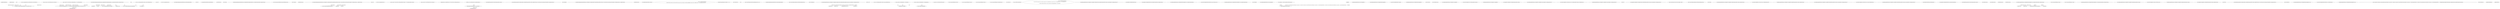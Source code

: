digraph  {
n54 [label="Hangfire.DashboardOptions", span=""];
n55 [label="Hangfire.JobStorage", span=""];
n56 [label=routes, span=""];
n57 [label=server, span=""];
n0 [cluster="Hangfire.HangfireApplicationBuilderExtensions.UseHangfireDashboard(IApplicationBuilder, string, Hangfire.DashboardOptions, Hangfire.JobStorage)", label="Entry Hangfire.HangfireApplicationBuilderExtensions.UseHangfireDashboard(IApplicationBuilder, string, Hangfire.DashboardOptions, Hangfire.JobStorage)", span="31-31"];
n1 [cluster="Hangfire.HangfireApplicationBuilderExtensions.UseHangfireDashboard(IApplicationBuilder, string, Hangfire.DashboardOptions, Hangfire.JobStorage)", label="app == null", span="37-37"];
n2 [cluster="Hangfire.HangfireApplicationBuilderExtensions.UseHangfireDashboard(IApplicationBuilder, string, Hangfire.DashboardOptions, Hangfire.JobStorage)", label="throw new ArgumentNullException(nameof(app));", span="37-37"];
n3 [cluster="Hangfire.HangfireApplicationBuilderExtensions.UseHangfireDashboard(IApplicationBuilder, string, Hangfire.DashboardOptions, Hangfire.JobStorage)", label="pathMatch == null", span="38-38"];
n4 [cluster="Hangfire.HangfireApplicationBuilderExtensions.UseHangfireDashboard(IApplicationBuilder, string, Hangfire.DashboardOptions, Hangfire.JobStorage)", label="throw new ArgumentNullException(nameof(pathMatch));", span="38-38"];
n5 [cluster="Hangfire.HangfireApplicationBuilderExtensions.UseHangfireDashboard(IApplicationBuilder, string, Hangfire.DashboardOptions, Hangfire.JobStorage)", label="Initialize(app)", span="40-40"];
n6 [cluster="Hangfire.HangfireApplicationBuilderExtensions.UseHangfireDashboard(IApplicationBuilder, string, Hangfire.DashboardOptions, Hangfire.JobStorage)", label="var services = app.ApplicationServices", span="42-42"];
n7 [cluster="Hangfire.HangfireApplicationBuilderExtensions.UseHangfireDashboard(IApplicationBuilder, string, Hangfire.DashboardOptions, Hangfire.JobStorage)", label="options = options ?? services.GetService<DashboardOptions>() ?? new DashboardOptions()", span="44-44"];
n8 [cluster="Hangfire.HangfireApplicationBuilderExtensions.UseHangfireDashboard(IApplicationBuilder, string, Hangfire.DashboardOptions, Hangfire.JobStorage)", label="storage = storage ?? services.GetRequiredService<JobStorage>()", span="45-45"];
n9 [cluster="Hangfire.HangfireApplicationBuilderExtensions.UseHangfireDashboard(IApplicationBuilder, string, Hangfire.DashboardOptions, Hangfire.JobStorage)", label="var routes = app.ApplicationServices.GetRequiredService<RouteCollection>()", span="46-46"];
n10 [cluster="Hangfire.HangfireApplicationBuilderExtensions.UseHangfireDashboard(IApplicationBuilder, string, Hangfire.DashboardOptions, Hangfire.JobStorage)", label="app.Map(new PathString(pathMatch), x => x.UseMiddleware<AspNetCoreDashboardMiddleware>(storage, options, routes))", span="48-48"];
n11 [cluster="Hangfire.HangfireApplicationBuilderExtensions.UseHangfireDashboard(IApplicationBuilder, string, Hangfire.DashboardOptions, Hangfire.JobStorage)", label="return app;", span="50-50"];
n15 [cluster="Hangfire.HangfireApplicationBuilderExtensions.Initialize(IApplicationBuilder)", label="Entry Hangfire.HangfireApplicationBuilderExtensions.Initialize(IApplicationBuilder)", span="80-80"];
n16 [cluster="Unk.>", label="Entry Unk.>", span=""];
n17 [cluster="Hangfire.DashboardOptions.DashboardOptions()", label="Entry Hangfire.DashboardOptions.DashboardOptions()", span="24-24"];
n21 [cluster="lambda expression", label="x.UseMiddleware<AspNetCoreDashboardMiddleware>(storage, options, routes)", span="48-48"];
n18 [cluster="PathString.cstr", label="Entry PathString.cstr", span=""];
n19 [cluster="Unk.Map", label="Entry Unk.Map", span=""];
n20 [cluster="lambda expression", label="Entry lambda expression", span="48-48"];
n12 [cluster="Hangfire.HangfireApplicationBuilderExtensions.UseHangfireDashboard(IApplicationBuilder, string, Hangfire.DashboardOptions, Hangfire.JobStorage)", label="Exit Hangfire.HangfireApplicationBuilderExtensions.UseHangfireDashboard(IApplicationBuilder, string, Hangfire.DashboardOptions, Hangfire.JobStorage)", span="31-31"];
n13 [cluster="System.ArgumentNullException.ArgumentNullException(string)", label="Entry System.ArgumentNullException.ArgumentNullException(string)", span="0-0"];
n14 [cluster="Unk.nameof", label="Entry Unk.nameof", span=""];
n22 [cluster="lambda expression", label="Exit lambda expression", span="48-48"];
n23 [cluster="Hangfire.HangfireApplicationBuilderExtensions.UseHangfireServer(IApplicationBuilder, Hangfire.BackgroundJobServerOptions, System.Collections.Generic.IEnumerable<Hangfire.Server.IBackgroundProcess>, Hangfire.JobStorage)", label="Entry Hangfire.HangfireApplicationBuilderExtensions.UseHangfireServer(IApplicationBuilder, Hangfire.BackgroundJobServerOptions, System.Collections.Generic.IEnumerable<Hangfire.Server.IBackgroundProcess>, Hangfire.JobStorage)", span="53-53"];
n24 [cluster="Hangfire.HangfireApplicationBuilderExtensions.UseHangfireServer(IApplicationBuilder, Hangfire.BackgroundJobServerOptions, System.Collections.Generic.IEnumerable<Hangfire.Server.IBackgroundProcess>, Hangfire.JobStorage)", label="app == null", span="59-59"];
n25 [cluster="Hangfire.HangfireApplicationBuilderExtensions.UseHangfireServer(IApplicationBuilder, Hangfire.BackgroundJobServerOptions, System.Collections.Generic.IEnumerable<Hangfire.Server.IBackgroundProcess>, Hangfire.JobStorage)", label="throw new ArgumentNullException(nameof(app));", span="59-59"];
n26 [cluster="Hangfire.HangfireApplicationBuilderExtensions.UseHangfireServer(IApplicationBuilder, Hangfire.BackgroundJobServerOptions, System.Collections.Generic.IEnumerable<Hangfire.Server.IBackgroundProcess>, Hangfire.JobStorage)", label="Initialize(app)", span="61-61"];
n27 [cluster="Hangfire.HangfireApplicationBuilderExtensions.UseHangfireServer(IApplicationBuilder, Hangfire.BackgroundJobServerOptions, System.Collections.Generic.IEnumerable<Hangfire.Server.IBackgroundProcess>, Hangfire.JobStorage)", label="var services = app.ApplicationServices", span="63-63"];
n29 [cluster="Hangfire.HangfireApplicationBuilderExtensions.UseHangfireServer(IApplicationBuilder, Hangfire.BackgroundJobServerOptions, System.Collections.Generic.IEnumerable<Hangfire.Server.IBackgroundProcess>, Hangfire.JobStorage)", label="options = options ?? services.GetService<BackgroundJobServerOptions>() ?? new BackgroundJobServerOptions()", span="66-66"];
n30 [cluster="Hangfire.HangfireApplicationBuilderExtensions.UseHangfireServer(IApplicationBuilder, Hangfire.BackgroundJobServerOptions, System.Collections.Generic.IEnumerable<Hangfire.Server.IBackgroundProcess>, Hangfire.JobStorage)", label="storage = storage ?? services.GetRequiredService<JobStorage>()", span="67-67"];
n31 [cluster="Hangfire.HangfireApplicationBuilderExtensions.UseHangfireServer(IApplicationBuilder, Hangfire.BackgroundJobServerOptions, System.Collections.Generic.IEnumerable<Hangfire.Server.IBackgroundProcess>, Hangfire.JobStorage)", label="additionalProcesses = additionalProcesses ?? services.GetServices<IBackgroundProcess>()", span="68-68"];
n34 [cluster="Hangfire.HangfireApplicationBuilderExtensions.UseHangfireServer(IApplicationBuilder, Hangfire.BackgroundJobServerOptions, System.Collections.Generic.IEnumerable<Hangfire.Server.IBackgroundProcess>, Hangfire.JobStorage)", label="return app;", span="75-75"];
n28 [cluster="Hangfire.HangfireApplicationBuilderExtensions.UseHangfireServer(IApplicationBuilder, Hangfire.BackgroundJobServerOptions, System.Collections.Generic.IEnumerable<Hangfire.Server.IBackgroundProcess>, Hangfire.JobStorage)", label="var lifetime = services.GetRequiredService<IApplicationLifetime>()", span="64-64"];
n33 [cluster="Hangfire.HangfireApplicationBuilderExtensions.UseHangfireServer(IApplicationBuilder, Hangfire.BackgroundJobServerOptions, System.Collections.Generic.IEnumerable<Hangfire.Server.IBackgroundProcess>, Hangfire.JobStorage)", label="lifetime.ApplicationStopping.Register(() => server.Dispose())", span="72-72"];
n36 [cluster="Hangfire.BackgroundJobServerOptions.BackgroundJobServerOptions()", label="Entry Hangfire.BackgroundJobServerOptions.BackgroundJobServerOptions()", span="32-32"];
n32 [cluster="Hangfire.HangfireApplicationBuilderExtensions.UseHangfireServer(IApplicationBuilder, Hangfire.BackgroundJobServerOptions, System.Collections.Generic.IEnumerable<Hangfire.Server.IBackgroundProcess>, Hangfire.JobStorage)", label="var server = new BackgroundJobServer(options, storage, additionalProcesses)", span="70-70"];
n37 [cluster="Hangfire.BackgroundJobServer.BackgroundJobServer(Hangfire.BackgroundJobServerOptions, Hangfire.JobStorage, System.Collections.Generic.IEnumerable<Hangfire.Server.IBackgroundProcess>)", label="Entry Hangfire.BackgroundJobServer.BackgroundJobServer(Hangfire.BackgroundJobServerOptions, Hangfire.JobStorage, System.Collections.Generic.IEnumerable<Hangfire.Server.IBackgroundProcess>)", span="75-75"];
n40 [cluster="lambda expression", label="server.Dispose()", span="72-72"];
n38 [cluster="Unk.Register", label="Entry Unk.Register", span=""];
n39 [cluster="lambda expression", label="Entry lambda expression", span="72-72"];
n35 [cluster="Hangfire.HangfireApplicationBuilderExtensions.UseHangfireServer(IApplicationBuilder, Hangfire.BackgroundJobServerOptions, System.Collections.Generic.IEnumerable<Hangfire.Server.IBackgroundProcess>, Hangfire.JobStorage)", label="Exit Hangfire.HangfireApplicationBuilderExtensions.UseHangfireServer(IApplicationBuilder, Hangfire.BackgroundJobServerOptions, System.Collections.Generic.IEnumerable<Hangfire.Server.IBackgroundProcess>, Hangfire.JobStorage)", span="53-53"];
n41 [cluster="lambda expression", label="Exit lambda expression", span="72-72"];
n42 [cluster="Hangfire.BackgroundJobServer.Dispose()", label="Entry Hangfire.BackgroundJobServer.Dispose()", span="114-114"];
n44 [cluster="Hangfire.HangfireApplicationBuilderExtensions.Initialize(IApplicationBuilder)", label="throw new InvalidOperationException(\r\n                    ''Unable to find the required services. Please add all the required services by calling 'IServiceCollection.AddHangfire' inside the call to 'ConfigureServices(...)' in the application startup code.'');", span="84-85"];
n45 [cluster="Hangfire.HangfireApplicationBuilderExtensions.Initialize(IApplicationBuilder)", label="Interlocked.CompareExchange(ref _initialized, 1, 0) != 0", span="88-88"];
n50 [cluster="Unk.GetService", label="Entry Unk.GetService", span=""];
n46 [cluster="Hangfire.HangfireApplicationBuilderExtensions.Initialize(IApplicationBuilder)", label="return;", span="88-88"];
n52 [cluster="System.Threading.Interlocked.CompareExchange(ref int, int, int)", label="Entry System.Threading.Interlocked.CompareExchange(ref int, int, int)", span="0-0"];
n49 [cluster="Hangfire.HangfireApplicationBuilderExtensions.Initialize(IApplicationBuilder)", label="Exit Hangfire.HangfireApplicationBuilderExtensions.Initialize(IApplicationBuilder)", span="80-80"];
n51 [cluster="System.InvalidOperationException.InvalidOperationException(string)", label="Entry System.InvalidOperationException.InvalidOperationException(string)", span="0-0"];
n53 [cluster="Unk.configuration", label="Entry Unk.configuration", span=""];
m2_19 [cluster="Hangfire.AppBuilderExtensions.UseHangfireServer(IAppBuilder, Hangfire.JobStorage, Hangfire.BackgroundJobServerOptions, params Hangfire.Server.IBackgroundProcess[])", file="RecurringJobsPage.generated.cs", label="Entry Hangfire.AppBuilderExtensions.UseHangfireServer(IAppBuilder, Hangfire.JobStorage, Hangfire.BackgroundJobServerOptions, params Hangfire.Server.IBackgroundProcess[])", span="281-281"];
m2_20 [cluster="Hangfire.AppBuilderExtensions.UseHangfireServer(IAppBuilder, Hangfire.JobStorage, Hangfire.BackgroundJobServerOptions, params Hangfire.Server.IBackgroundProcess[])", file="RecurringJobsPage.generated.cs", label="builder == null", span="287-287"];
m2_22 [cluster="Hangfire.AppBuilderExtensions.UseHangfireServer(IAppBuilder, Hangfire.JobStorage, Hangfire.BackgroundJobServerOptions, params Hangfire.Server.IBackgroundProcess[])", file="RecurringJobsPage.generated.cs", label="storage == null", span="288-288"];
m2_24 [cluster="Hangfire.AppBuilderExtensions.UseHangfireServer(IAppBuilder, Hangfire.JobStorage, Hangfire.BackgroundJobServerOptions, params Hangfire.Server.IBackgroundProcess[])", file="RecurringJobsPage.generated.cs", label="options == null", span="289-289"];
m2_26 [cluster="Hangfire.AppBuilderExtensions.UseHangfireServer(IAppBuilder, Hangfire.JobStorage, Hangfire.BackgroundJobServerOptions, params Hangfire.Server.IBackgroundProcess[])", file="RecurringJobsPage.generated.cs", label="additionalProcesses == null", span="290-290"];
m2_28 [cluster="Hangfire.AppBuilderExtensions.UseHangfireServer(IAppBuilder, Hangfire.JobStorage, Hangfire.BackgroundJobServerOptions, params Hangfire.Server.IBackgroundProcess[])", file="RecurringJobsPage.generated.cs", label="var server = new BackgroundJobServer(options, storage, additionalProcesses)", span="292-292"];
m2_30 [cluster="Hangfire.AppBuilderExtensions.UseHangfireServer(IAppBuilder, Hangfire.JobStorage, Hangfire.BackgroundJobServerOptions, params Hangfire.Server.IBackgroundProcess[])", file="RecurringJobsPage.generated.cs", label="var context = new OwinContext(builder.Properties)", span="295-295"];
m2_37 [cluster="Hangfire.AppBuilderExtensions.UseHangfireServer(IAppBuilder, Hangfire.JobStorage, Hangfire.BackgroundJobServerOptions, params Hangfire.Server.IBackgroundProcess[])", file="RecurringJobsPage.generated.cs", label="return builder;", span="312-312"];
m2_21 [cluster="Hangfire.AppBuilderExtensions.UseHangfireServer(IAppBuilder, Hangfire.JobStorage, Hangfire.BackgroundJobServerOptions, params Hangfire.Server.IBackgroundProcess[])", file="RecurringJobsPage.generated.cs", label="throw new ArgumentNullException(''builder'');", span="287-287"];
m2_23 [cluster="Hangfire.AppBuilderExtensions.UseHangfireServer(IAppBuilder, Hangfire.JobStorage, Hangfire.BackgroundJobServerOptions, params Hangfire.Server.IBackgroundProcess[])", file="RecurringJobsPage.generated.cs", label="throw new ArgumentNullException(''storage'');", span="288-288"];
m2_25 [cluster="Hangfire.AppBuilderExtensions.UseHangfireServer(IAppBuilder, Hangfire.JobStorage, Hangfire.BackgroundJobServerOptions, params Hangfire.Server.IBackgroundProcess[])", file="RecurringJobsPage.generated.cs", label="throw new ArgumentNullException(''options'');", span="289-289"];
m2_27 [cluster="Hangfire.AppBuilderExtensions.UseHangfireServer(IAppBuilder, Hangfire.JobStorage, Hangfire.BackgroundJobServerOptions, params Hangfire.Server.IBackgroundProcess[])", file="RecurringJobsPage.generated.cs", label="throw new ArgumentNullException(''additionalProcesses'');", span="290-290"];
m2_29 [cluster="Hangfire.AppBuilderExtensions.UseHangfireServer(IAppBuilder, Hangfire.JobStorage, Hangfire.BackgroundJobServerOptions, params Hangfire.Server.IBackgroundProcess[])", file="RecurringJobsPage.generated.cs", label="Servers.Add(server)", span="293-293"];
m2_36 [cluster="Hangfire.AppBuilderExtensions.UseHangfireServer(IAppBuilder, Hangfire.JobStorage, Hangfire.BackgroundJobServerOptions, params Hangfire.Server.IBackgroundProcess[])", file="RecurringJobsPage.generated.cs", label="token.Register(server.Dispose)", span="310-310"];
m2_31 [cluster="Hangfire.AppBuilderExtensions.UseHangfireServer(IAppBuilder, Hangfire.JobStorage, Hangfire.BackgroundJobServerOptions, params Hangfire.Server.IBackgroundProcess[])", file="RecurringJobsPage.generated.cs", label="var token = context.Get<CancellationToken>(''host.OnAppDisposing'')", span="296-296"];
m2_33 [cluster="Hangfire.AppBuilderExtensions.UseHangfireServer(IAppBuilder, Hangfire.JobStorage, Hangfire.BackgroundJobServerOptions, params Hangfire.Server.IBackgroundProcess[])", file="RecurringJobsPage.generated.cs", label="token = context.Get<CancellationToken>(''server.OnDispose'')", span="300-300"];
m2_32 [cluster="Hangfire.AppBuilderExtensions.UseHangfireServer(IAppBuilder, Hangfire.JobStorage, Hangfire.BackgroundJobServerOptions, params Hangfire.Server.IBackgroundProcess[])", file="RecurringJobsPage.generated.cs", label="token == default(CancellationToken)", span="297-297"];
m2_34 [cluster="Hangfire.AppBuilderExtensions.UseHangfireServer(IAppBuilder, Hangfire.JobStorage, Hangfire.BackgroundJobServerOptions, params Hangfire.Server.IBackgroundProcess[])", file="RecurringJobsPage.generated.cs", label="token == default(CancellationToken)", span="303-303"];
m2_35 [cluster="Hangfire.AppBuilderExtensions.UseHangfireServer(IAppBuilder, Hangfire.JobStorage, Hangfire.BackgroundJobServerOptions, params Hangfire.Server.IBackgroundProcess[])", file="RecurringJobsPage.generated.cs", label="throw new InvalidOperationException(\r\n                    ''Current OWIN environment does not contain an instance of the `CancellationToken` class neither under `host.OnAppDisposing`, nor `server.OnDispose` key.\r\n''\r\n                    + ''Please use another OWIN host or create an instance of the `BackgroundJobServer` class manually.'');", span="305-307"];
m2_38 [cluster="Hangfire.AppBuilderExtensions.UseHangfireServer(IAppBuilder, Hangfire.JobStorage, Hangfire.BackgroundJobServerOptions, params Hangfire.Server.IBackgroundProcess[])", file="RecurringJobsPage.generated.cs", label="Exit Hangfire.AppBuilderExtensions.UseHangfireServer(IAppBuilder, Hangfire.JobStorage, Hangfire.BackgroundJobServerOptions, params Hangfire.Server.IBackgroundProcess[])", span="281-281"];
m2_49 [cluster="IAppBuilder.UseHangfireDashboard(string)", file="RecurringJobsPage.generated.cs", label="Entry IAppBuilder.UseHangfireDashboard(string)", span="344-344"];
m2_58 [cluster="IAppBuilder.UseHangfireDashboard(string, Hangfire.DashboardOptions, Hangfire.JobStorage)", file="RecurringJobsPage.generated.cs", label="Entry IAppBuilder.UseHangfireDashboard(string, Hangfire.DashboardOptions, Hangfire.JobStorage)", span="392-392"];
m2_55 [cluster="Hangfire.AppBuilderExtensions.UseHangfireDashboard(IAppBuilder, string, Hangfire.DashboardOptions)", file="RecurringJobsPage.generated.cs", label="Entry Hangfire.AppBuilderExtensions.UseHangfireDashboard(IAppBuilder, string, Hangfire.DashboardOptions)", span="367-367"];
m2_56 [cluster="Hangfire.AppBuilderExtensions.UseHangfireDashboard(IAppBuilder, string, Hangfire.DashboardOptions)", file="RecurringJobsPage.generated.cs", label="return builder.UseHangfireDashboard(pathMatch, options, JobStorage.Current);", span="372-372"];
m2_57 [cluster="Hangfire.AppBuilderExtensions.UseHangfireDashboard(IAppBuilder, string, Hangfire.DashboardOptions)", file="RecurringJobsPage.generated.cs", label="Exit Hangfire.AppBuilderExtensions.UseHangfireDashboard(IAppBuilder, string, Hangfire.DashboardOptions)", span="367-367"];
m2_45 [cluster="Unk.Register", file="RecurringJobsPage.generated.cs", label="Entry Unk.Register", span=""];
m2_79 [cluster="Hangfire.AppBuilderExtensions.UseOwin(IAppBuilder)", file="RecurringJobsPage.generated.cs", label="Entry Hangfire.AppBuilderExtensions.UseOwin(IAppBuilder)", span="412-412"];
m2_80 [cluster="Hangfire.AppBuilderExtensions.UseOwin(IAppBuilder)", file="RecurringJobsPage.generated.cs", label="return middleware => builder.Use(middleware(builder.Properties));", span="414-414"];
m2_81 [cluster="Hangfire.AppBuilderExtensions.UseOwin(IAppBuilder)", file="RecurringJobsPage.generated.cs", label="Exit Hangfire.AppBuilderExtensions.UseOwin(IAppBuilder)", span="412-412"];
m2_46 [cluster="Hangfire.AppBuilderExtensions.UseHangfireDashboard(IAppBuilder)", file="RecurringJobsPage.generated.cs", label="Entry Hangfire.AppBuilderExtensions.UseHangfireDashboard(IAppBuilder)", span="326-326"];
m2_47 [cluster="Hangfire.AppBuilderExtensions.UseHangfireDashboard(IAppBuilder)", file="RecurringJobsPage.generated.cs", label="return builder.UseHangfireDashboard(''/hangfire'');", span="328-328"];
m2_48 [cluster="Hangfire.AppBuilderExtensions.UseHangfireDashboard(IAppBuilder)", file="RecurringJobsPage.generated.cs", label="Exit Hangfire.AppBuilderExtensions.UseHangfireDashboard(IAppBuilder)", span="326-326"];
m2_77 [cluster="Unk.UseOwin", file="RecurringJobsPage.generated.cs", label="Entry Unk.UseOwin", span=""];
m2_72 [cluster="Unk.AddConversions", file="RecurringJobsPage.generated.cs", label="Entry Unk.AddConversions", span=""];
m2_0 [cluster="Hangfire.AppBuilderExtensions.UseHangfireServer(IAppBuilder)", file="RecurringJobsPage.generated.cs", label="Entry Hangfire.AppBuilderExtensions.UseHangfireServer(IAppBuilder)", span="151-151"];
m2_1 [cluster="Hangfire.AppBuilderExtensions.UseHangfireServer(IAppBuilder)", file="RecurringJobsPage.generated.cs", label="return builder.UseHangfireServer(new BackgroundJobServerOptions());", span="153-153"];
m2_2 [cluster="Hangfire.AppBuilderExtensions.UseHangfireServer(IAppBuilder)", file="RecurringJobsPage.generated.cs", label="Exit Hangfire.AppBuilderExtensions.UseHangfireServer(IAppBuilder)", span="151-151"];
m2_4 [cluster="IAppBuilder.UseHangfireServer(Hangfire.BackgroundJobServerOptions)", file="RecurringJobsPage.generated.cs", label="Entry IAppBuilder.UseHangfireServer(Hangfire.BackgroundJobServerOptions)", span="198-198"];
m2_5 [cluster="Hangfire.AppBuilderExtensions.UseHangfireServer(IAppBuilder, params Hangfire.Server.IBackgroundProcess[])", file="RecurringJobsPage.generated.cs", label="Entry Hangfire.AppBuilderExtensions.UseHangfireServer(IAppBuilder, params Hangfire.Server.IBackgroundProcess[])", span="174-174"];
m2_6 [cluster="Hangfire.AppBuilderExtensions.UseHangfireServer(IAppBuilder, params Hangfire.Server.IBackgroundProcess[])", file="RecurringJobsPage.generated.cs", label="return builder.UseHangfireServer(JobStorage.Current, new BackgroundJobServerOptions(), additionalProcesses);", span="178-178"];
m2_7 [cluster="Hangfire.AppBuilderExtensions.UseHangfireServer(IAppBuilder, params Hangfire.Server.IBackgroundProcess[])", file="RecurringJobsPage.generated.cs", label="Exit Hangfire.AppBuilderExtensions.UseHangfireServer(IAppBuilder, params Hangfire.Server.IBackgroundProcess[])", span="174-174"];
m2_43 [cluster="Unk.>", file="RecurringJobsPage.generated.cs", label="Entry Unk.>", span=""];
m2_8 [cluster="IAppBuilder.UseHangfireServer(Hangfire.JobStorage, Hangfire.BackgroundJobServerOptions, params Hangfire.Server.IBackgroundProcess[])", file="RecurringJobsPage.generated.cs", label="Entry IAppBuilder.UseHangfireServer(Hangfire.JobStorage, Hangfire.BackgroundJobServerOptions, params Hangfire.Server.IBackgroundProcess[])", span="281-281"];
m2_41 [cluster="System.Collections.Concurrent.ConcurrentBag<T>.Add(T)", file="RecurringJobsPage.generated.cs", label="Entry System.Collections.Concurrent.ConcurrentBag<T>.Add(T)", span="0-0"];
m2_44 [cluster="System.InvalidOperationException.InvalidOperationException(string)", file="RecurringJobsPage.generated.cs", label="Entry System.InvalidOperationException.InvalidOperationException(string)", span="0-0"];
m2_73 [cluster="Unk.Map", file="RecurringJobsPage.generated.cs", label="Entry Unk.Map", span=""];
m2_16 [cluster="Hangfire.AppBuilderExtensions.UseHangfireServer(IAppBuilder, Hangfire.BackgroundJobServerOptions, Hangfire.JobStorage)", file="RecurringJobsPage.generated.cs", label="Entry Hangfire.AppBuilderExtensions.UseHangfireServer(IAppBuilder, Hangfire.BackgroundJobServerOptions, Hangfire.JobStorage)", span="252-252"];
m2_17 [cluster="Hangfire.AppBuilderExtensions.UseHangfireServer(IAppBuilder, Hangfire.BackgroundJobServerOptions, Hangfire.JobStorage)", file="RecurringJobsPage.generated.cs", label="return builder.UseHangfireServer(storage, options, new IBackgroundProcess[0]);", span="257-257"];
m2_18 [cluster="Hangfire.AppBuilderExtensions.UseHangfireServer(IAppBuilder, Hangfire.BackgroundJobServerOptions, Hangfire.JobStorage)", file="RecurringJobsPage.generated.cs", label="Exit Hangfire.AppBuilderExtensions.UseHangfireServer(IAppBuilder, Hangfire.BackgroundJobServerOptions, Hangfire.JobStorage)", span="252-252"];
m2_13 [cluster="Hangfire.AppBuilderExtensions.UseHangfireServer(IAppBuilder, Hangfire.BackgroundJobServerOptions, params Hangfire.Server.IBackgroundProcess[])", file="RecurringJobsPage.generated.cs", label="Entry Hangfire.AppBuilderExtensions.UseHangfireServer(IAppBuilder, Hangfire.BackgroundJobServerOptions, params Hangfire.Server.IBackgroundProcess[])", span="225-225"];
m2_14 [cluster="Hangfire.AppBuilderExtensions.UseHangfireServer(IAppBuilder, Hangfire.BackgroundJobServerOptions, params Hangfire.Server.IBackgroundProcess[])", file="RecurringJobsPage.generated.cs", label="return builder.UseHangfireServer(JobStorage.Current, options, additionalProcesses);", span="230-230"];
m2_15 [cluster="Hangfire.AppBuilderExtensions.UseHangfireServer(IAppBuilder, Hangfire.BackgroundJobServerOptions, params Hangfire.Server.IBackgroundProcess[])", file="RecurringJobsPage.generated.cs", label="Exit Hangfire.AppBuilderExtensions.UseHangfireServer(IAppBuilder, Hangfire.BackgroundJobServerOptions, params Hangfire.Server.IBackgroundProcess[])", span="225-225"];
m2_53 [cluster="Hangfire.DashboardOptions.DashboardOptions()", file="RecurringJobsPage.generated.cs", label="Entry Hangfire.DashboardOptions.DashboardOptions()", span="23-23"];
m2_54 [cluster="IAppBuilder.UseHangfireDashboard(string, Hangfire.DashboardOptions)", file="RecurringJobsPage.generated.cs", label="Entry IAppBuilder.UseHangfireDashboard(string, Hangfire.DashboardOptions)", span="367-367"];
m2_3 [cluster="Hangfire.BackgroundJobServerOptions.BackgroundJobServerOptions()", file="RecurringJobsPage.generated.cs", label="Entry Hangfire.BackgroundJobServerOptions.BackgroundJobServerOptions()", span="34-34"];
m2_82 [cluster="lambda expression", file="RecurringJobsPage.generated.cs", label="Entry lambda expression", span="414-414"];
m2_74 [cluster="lambda expression", file="RecurringJobsPage.generated.cs", label="Entry lambda expression", span="405-407"];
m2_76 [cluster="lambda expression", file="RecurringJobsPage.generated.cs", label="Exit lambda expression", span="405-407"];
m2_83 [cluster="lambda expression", file="RecurringJobsPage.generated.cs", label="builder.Use(middleware(builder.Properties))", span="414-414"];
m2_84 [cluster="lambda expression", file="RecurringJobsPage.generated.cs", label="Exit lambda expression", span="414-414"];
m2_59 [cluster="Hangfire.AppBuilderExtensions.UseHangfireDashboard(IAppBuilder, string, Hangfire.DashboardOptions, Hangfire.JobStorage)", file="RecurringJobsPage.generated.cs", label="Entry Hangfire.AppBuilderExtensions.UseHangfireDashboard(IAppBuilder, string, Hangfire.DashboardOptions, Hangfire.JobStorage)", span="392-392"];
m2_64 [cluster="Hangfire.AppBuilderExtensions.UseHangfireDashboard(IAppBuilder, string, Hangfire.DashboardOptions, Hangfire.JobStorage)", file="RecurringJobsPage.generated.cs", label="options == null", span="400-400"];
m2_66 [cluster="Hangfire.AppBuilderExtensions.UseHangfireDashboard(IAppBuilder, string, Hangfire.DashboardOptions, Hangfire.JobStorage)", file="RecurringJobsPage.generated.cs", label="storage == null", span="401-401"];
m2_68 [cluster="Hangfire.AppBuilderExtensions.UseHangfireDashboard(IAppBuilder, string, Hangfire.DashboardOptions, Hangfire.JobStorage)", file="RecurringJobsPage.generated.cs", label="SignatureConversions.AddConversions(builder)", span="403-403"];
m2_70 [cluster="Hangfire.AppBuilderExtensions.UseHangfireDashboard(IAppBuilder, string, Hangfire.DashboardOptions, Hangfire.JobStorage)", file="RecurringJobsPage.generated.cs", label="return builder;", span="409-409"];
m2_65 [cluster="Hangfire.AppBuilderExtensions.UseHangfireDashboard(IAppBuilder, string, Hangfire.DashboardOptions, Hangfire.JobStorage)", file="RecurringJobsPage.generated.cs", label="throw new ArgumentNullException(''options'');", span="400-400"];
m2_67 [cluster="Hangfire.AppBuilderExtensions.UseHangfireDashboard(IAppBuilder, string, Hangfire.DashboardOptions, Hangfire.JobStorage)", file="RecurringJobsPage.generated.cs", label="throw new ArgumentNullException(''storage'');", span="401-401"];
m2_71 [cluster="Hangfire.AppBuilderExtensions.UseHangfireDashboard(IAppBuilder, string, Hangfire.DashboardOptions, Hangfire.JobStorage)", file="RecurringJobsPage.generated.cs", label="Exit Hangfire.AppBuilderExtensions.UseHangfireDashboard(IAppBuilder, string, Hangfire.DashboardOptions, Hangfire.JobStorage)", span="392-392"];
m2_9 [cluster="Hangfire.AppBuilderExtensions.UseHangfireServer(IAppBuilder, Hangfire.BackgroundJobServerOptions)", file="RecurringJobsPage.generated.cs", label="Entry Hangfire.AppBuilderExtensions.UseHangfireServer(IAppBuilder, Hangfire.BackgroundJobServerOptions)", span="198-198"];
m2_10 [cluster="Hangfire.AppBuilderExtensions.UseHangfireServer(IAppBuilder, Hangfire.BackgroundJobServerOptions)", file="RecurringJobsPage.generated.cs", label="return builder.UseHangfireServer(options, JobStorage.Current);", span="202-202"];
m2_11 [cluster="Hangfire.AppBuilderExtensions.UseHangfireServer(IAppBuilder, Hangfire.BackgroundJobServerOptions)", file="RecurringJobsPage.generated.cs", label="Exit Hangfire.AppBuilderExtensions.UseHangfireServer(IAppBuilder, Hangfire.BackgroundJobServerOptions)", span="198-198"];
m2_12 [cluster="IAppBuilder.UseHangfireServer(Hangfire.BackgroundJobServerOptions, Hangfire.JobStorage)", file="RecurringJobsPage.generated.cs", label="Entry IAppBuilder.UseHangfireServer(Hangfire.BackgroundJobServerOptions, Hangfire.JobStorage)", span="252-252"];
m2_86 [cluster="Unk.Use", file="RecurringJobsPage.generated.cs", label="Entry Unk.Use", span=""];
m2_40 [cluster="Hangfire.BackgroundJobServer.BackgroundJobServer(Hangfire.BackgroundJobServerOptions, Hangfire.JobStorage, System.Collections.Generic.IEnumerable<Hangfire.Server.IBackgroundProcess>)", file="RecurringJobsPage.generated.cs", label="Entry Hangfire.BackgroundJobServer.BackgroundJobServer(Hangfire.BackgroundJobServerOptions, Hangfire.JobStorage, System.Collections.Generic.IEnumerable<Hangfire.Server.IBackgroundProcess>)", span="74-74"];
m2_85 [cluster="Unk.middleware", file="RecurringJobsPage.generated.cs", label="Entry Unk.middleware", span=""];
m2_50 [cluster="Hangfire.AppBuilderExtensions.UseHangfireDashboard(IAppBuilder, string)", file="RecurringJobsPage.generated.cs", label="Entry Hangfire.AppBuilderExtensions.UseHangfireDashboard(IAppBuilder, string)", span="344-344"];
m2_51 [cluster="Hangfire.AppBuilderExtensions.UseHangfireDashboard(IAppBuilder, string)", file="RecurringJobsPage.generated.cs", label="return builder.UseHangfireDashboard(pathMatch, new DashboardOptions());", span="348-348"];
m2_52 [cluster="Hangfire.AppBuilderExtensions.UseHangfireDashboard(IAppBuilder, string)", file="RecurringJobsPage.generated.cs", label="Exit Hangfire.AppBuilderExtensions.UseHangfireDashboard(IAppBuilder, string)", span="344-344"];
m2_78 [cluster="System.Action<System.Func<System.Collections.Generic.IDictionary<string, object>, System.Func<System.Func<System.Collections.Generic.IDictionary<string, object>, System.Threading.Tasks.Task>, System.Func<System.Collections.Generic.IDictionary<string, object>, System.Threading.Tasks.Task>>>>.UseHangfireDashboard(Hangfire.DashboardOptions, Hangfire.JobStorage, Hangfire.Dashboard.RouteCollection)", file="RecurringJobsPage.generated.cs", label="Entry System.Action<System.Func<System.Collections.Generic.IDictionary<string, object>, System.Func<System.Func<System.Collections.Generic.IDictionary<string, object>, System.Threading.Tasks.Task>, System.Func<System.Collections.Generic.IDictionary<string, object>, System.Threading.Tasks.Task>>>>.UseHangfireDashboard(Hangfire.DashboardOptions, Hangfire.JobStorage, Hangfire.Dashboard.RouteCollection)", span="42-42"];
m2_42 [cluster="OwinContext.cstr", file="RecurringJobsPage.generated.cs", label="Entry OwinContext.cstr", span=""];
m2_87 [file="RecurringJobsPage.generated.cs", label="Hangfire.DashboardOptions", span=""];
m2_88 [file="RecurringJobsPage.generated.cs", label="Hangfire.JobStorage", span=""];
m2_89 [file="RecurringJobsPage.generated.cs", label=IAppBuilder, span=""];
n54 -> n21  [color=darkseagreen4, key=1, label="Hangfire.DashboardOptions", style=dashed];
n55 -> n21  [color=darkseagreen4, key=1, label="Hangfire.JobStorage", style=dashed];
n56 -> n21  [color=darkseagreen4, key=1, label=routes, style=dashed];
n57 -> n40  [color=darkseagreen4, key=1, label=server, style=dashed];
n0 -> n2  [color=darkseagreen4, key=1, label=IApplicationBuilder, style=dashed];
n0 -> n3  [color=darkseagreen4, key=1, label=string, style=dashed];
n0 -> n4  [color=darkseagreen4, key=1, label=string, style=dashed];
n0 -> n5  [color=darkseagreen4, key=1, label=IApplicationBuilder, style=dashed];
n0 -> n10  [color=darkseagreen4, key=1, label=IApplicationBuilder, style=dashed];
n0 -> n11  [color=darkseagreen4, key=1, label=IApplicationBuilder, style=dashed];
n7 -> n10  [color=darkseagreen4, key=1, label="Hangfire.DashboardOptions", style=dashed];
n7 -> n21  [color=darkseagreen4, key=1, label="Hangfire.DashboardOptions", style=dashed];
n8 -> n10  [color=darkseagreen4, key=1, label="Hangfire.JobStorage", style=dashed];
n8 -> n21  [color=darkseagreen4, key=1, label="Hangfire.JobStorage", style=dashed];
n9 -> n21  [color=darkseagreen4, key=1, label=routes, style=dashed];
n10 -> n20  [color=darkseagreen4, key=1, label="lambda expression", style=dashed];
n23 -> n25  [color=darkseagreen4, key=1, label=IApplicationBuilder, style=dashed];
n23 -> n26  [color=darkseagreen4, key=1, label=IApplicationBuilder, style=dashed];
n23 -> n34  [color=darkseagreen4, key=1, label=IApplicationBuilder, style=dashed];
n28 -> n33  [color=darkseagreen4, key=1, label=lifetime, style=dashed];
n33 -> n39  [color=darkseagreen4, key=1, label="lambda expression", style=dashed];
n32 -> n40  [color=darkseagreen4, key=1, label=server, style=dashed];
m2_19 -> m2_22  [color=darkseagreen4, key=1, label="Hangfire.JobStorage", style=dashed];
m2_19 -> m2_24  [color=darkseagreen4, key=1, label="Hangfire.BackgroundJobServerOptions", style=dashed];
m2_19 -> m2_26  [color=darkseagreen4, key=1, label="params Hangfire.Server.IBackgroundProcess[]", style=dashed];
m2_19 -> m2_37  [color=darkseagreen4, key=1, label=IAppBuilder, style=dashed];
m2_28 -> m2_36  [color=darkseagreen4, key=1, label=server, style=dashed];
m2_31 -> m2_34  [color=darkseagreen4, key=1, label=token, style=dashed];
m2_31 -> m2_36  [color=darkseagreen4, key=1, label=token, style=dashed];
m2_33 -> m2_36  [color=darkseagreen4, key=1, label=token, style=dashed];
m2_79 -> m2_83  [color=darkseagreen4, key=1, label=IAppBuilder, style=dashed];
m2_80 -> m2_83  [color=darkseagreen4, key=1, label="System.Func<System.Collections.Generic.IDictionary<string, object>, System.Func<System.Func<System.Collections.Generic.IDictionary<string, object>, System.Threading.Tasks.Task>, System.Func<System.Collections.Generic.IDictionary<string, object>, System.Threading.Tasks.Task>>>", style=dashed];
m2_59 -> m2_64  [color=darkseagreen4, key=1, label="Hangfire.DashboardOptions", style=dashed];
m2_59 -> m2_66  [color=darkseagreen4, key=1, label="Hangfire.JobStorage", style=dashed];
m2_59 -> m2_68  [color=darkseagreen4, key=1, label=IAppBuilder, style=dashed];
m2_59 -> m2_70  [color=darkseagreen4, key=1, label=IAppBuilder, style=dashed];
m2_89 -> m2_83  [color=darkseagreen4, key=1, label=IAppBuilder, style=dashed];
}
